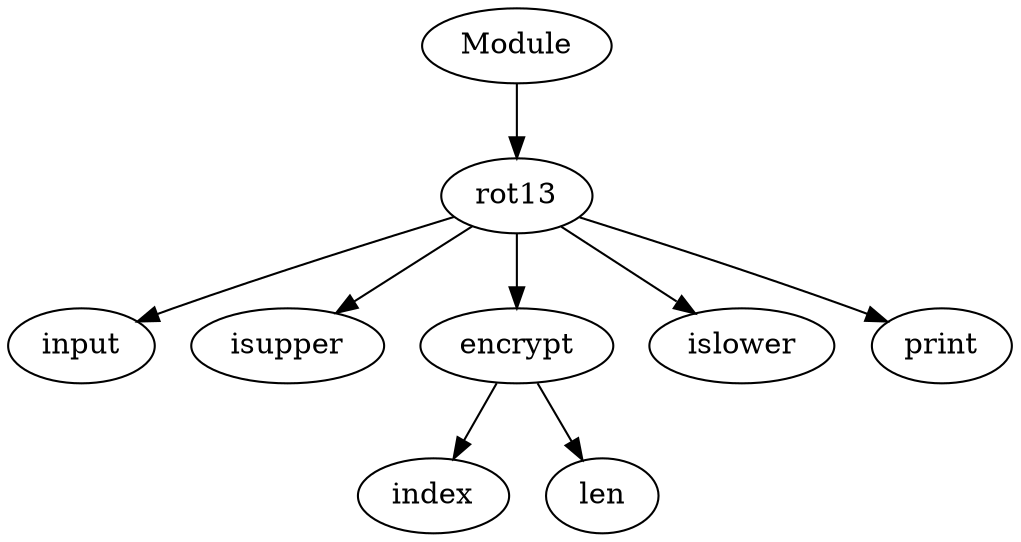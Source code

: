 strict digraph  {
rot13;
input;
isupper;
encrypt;
islower;
print;
index;
len;
Module;
rot13 -> input;
rot13 -> isupper;
rot13 -> encrypt;
rot13 -> islower;
rot13 -> print;
encrypt -> index;
encrypt -> len;
Module -> rot13;
}
